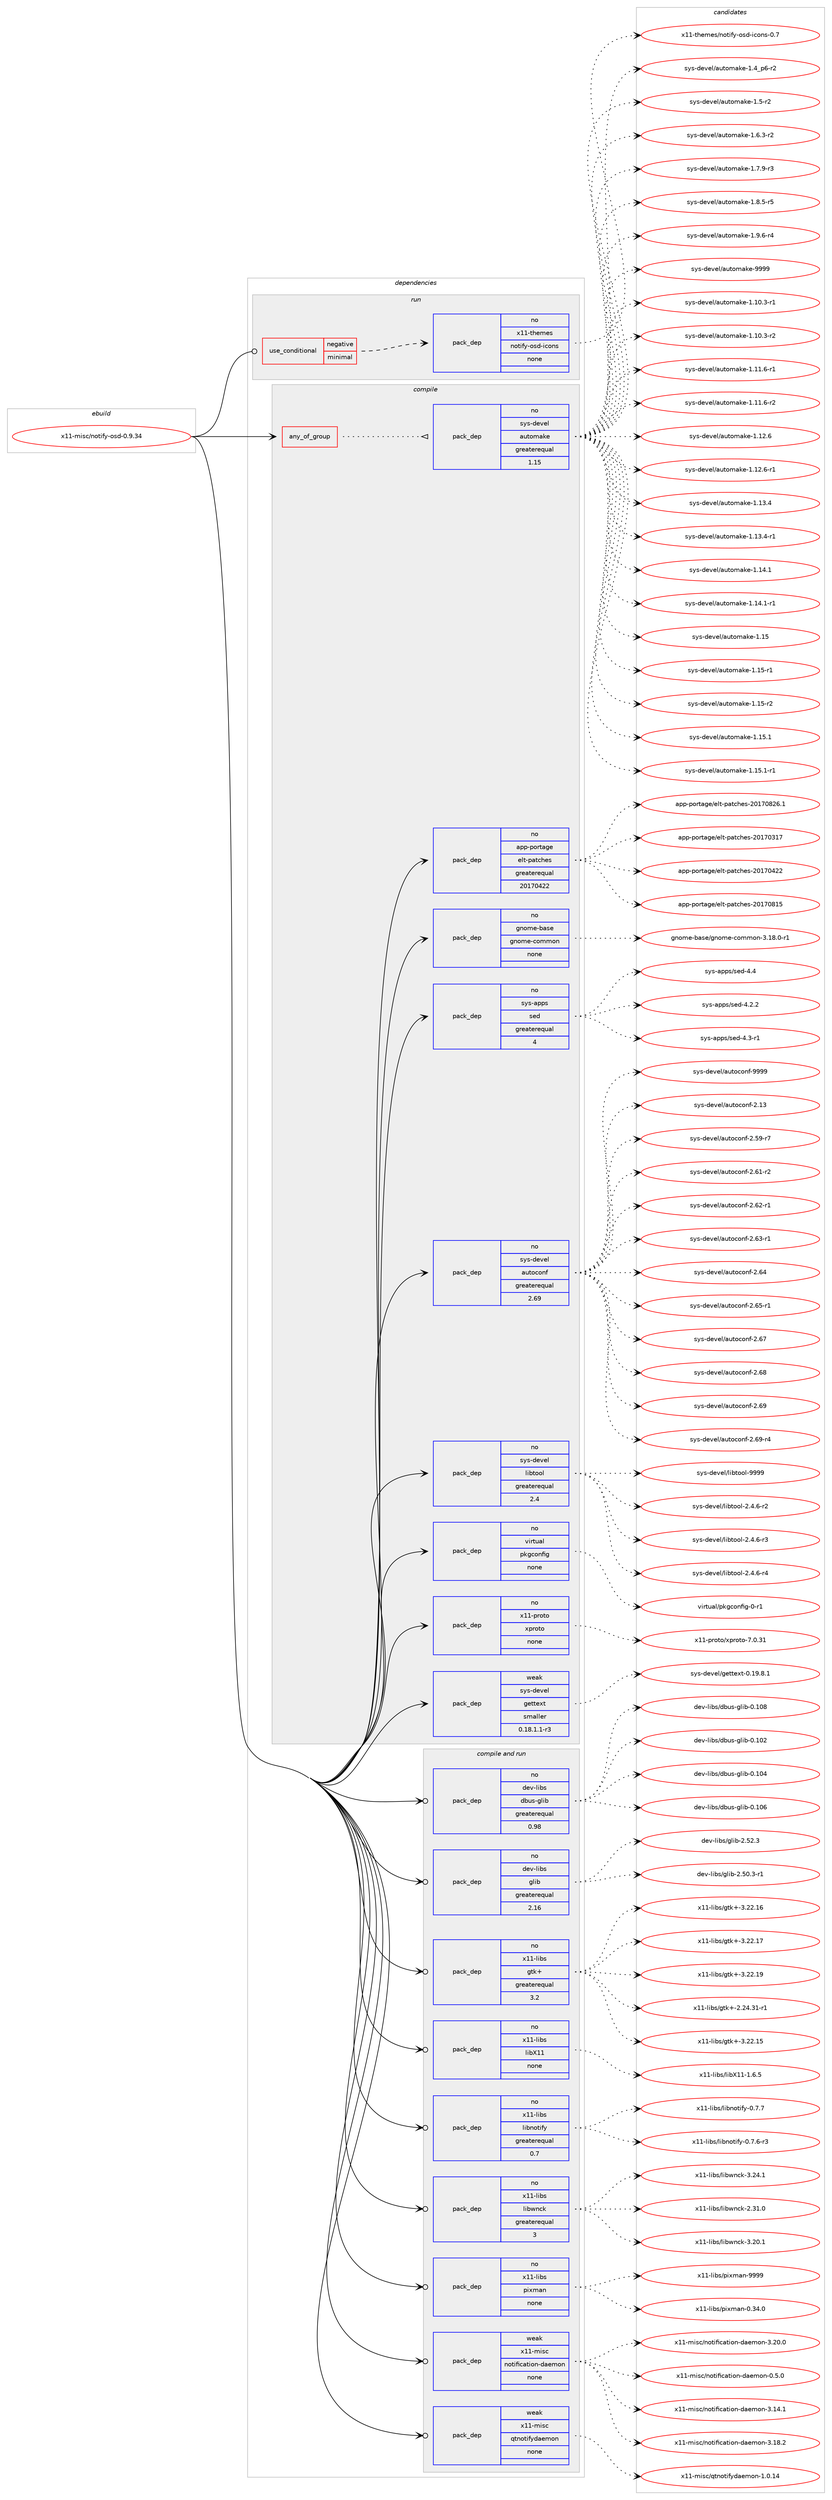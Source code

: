 digraph prolog {

# *************
# Graph options
# *************

newrank=true;
concentrate=true;
compound=true;
graph [rankdir=LR,fontname=Helvetica,fontsize=10,ranksep=1.5];#, ranksep=2.5, nodesep=0.2];
edge  [arrowhead=vee];
node  [fontname=Helvetica,fontsize=10];

# **********
# The ebuild
# **********

subgraph cluster_leftcol {
color=gray;
rank=same;
label=<<i>ebuild</i>>;
id [label="x11-misc/notify-osd-0.9.34", color=red, width=4, href="../x11-misc/notify-osd-0.9.34.svg"];
}

# ****************
# The dependencies
# ****************

subgraph cluster_midcol {
color=gray;
label=<<i>dependencies</i>>;
subgraph cluster_compile {
fillcolor="#eeeeee";
style=filled;
label=<<i>compile</i>>;
subgraph any9484 {
dependency523296 [label=<<TABLE BORDER="0" CELLBORDER="1" CELLSPACING="0" CELLPADDING="4"><TR><TD CELLPADDING="10">any_of_group</TD></TR></TABLE>>, shape=none, color=red];subgraph pack390278 {
dependency523297 [label=<<TABLE BORDER="0" CELLBORDER="1" CELLSPACING="0" CELLPADDING="4" WIDTH="220"><TR><TD ROWSPAN="6" CELLPADDING="30">pack_dep</TD></TR><TR><TD WIDTH="110">no</TD></TR><TR><TD>sys-devel</TD></TR><TR><TD>automake</TD></TR><TR><TD>greaterequal</TD></TR><TR><TD>1.15</TD></TR></TABLE>>, shape=none, color=blue];
}
dependency523296:e -> dependency523297:w [weight=20,style="dotted",arrowhead="oinv"];
}
id:e -> dependency523296:w [weight=20,style="solid",arrowhead="vee"];
subgraph pack390279 {
dependency523298 [label=<<TABLE BORDER="0" CELLBORDER="1" CELLSPACING="0" CELLPADDING="4" WIDTH="220"><TR><TD ROWSPAN="6" CELLPADDING="30">pack_dep</TD></TR><TR><TD WIDTH="110">no</TD></TR><TR><TD>app-portage</TD></TR><TR><TD>elt-patches</TD></TR><TR><TD>greaterequal</TD></TR><TR><TD>20170422</TD></TR></TABLE>>, shape=none, color=blue];
}
id:e -> dependency523298:w [weight=20,style="solid",arrowhead="vee"];
subgraph pack390280 {
dependency523299 [label=<<TABLE BORDER="0" CELLBORDER="1" CELLSPACING="0" CELLPADDING="4" WIDTH="220"><TR><TD ROWSPAN="6" CELLPADDING="30">pack_dep</TD></TR><TR><TD WIDTH="110">no</TD></TR><TR><TD>gnome-base</TD></TR><TR><TD>gnome-common</TD></TR><TR><TD>none</TD></TR><TR><TD></TD></TR></TABLE>>, shape=none, color=blue];
}
id:e -> dependency523299:w [weight=20,style="solid",arrowhead="vee"];
subgraph pack390281 {
dependency523300 [label=<<TABLE BORDER="0" CELLBORDER="1" CELLSPACING="0" CELLPADDING="4" WIDTH="220"><TR><TD ROWSPAN="6" CELLPADDING="30">pack_dep</TD></TR><TR><TD WIDTH="110">no</TD></TR><TR><TD>sys-apps</TD></TR><TR><TD>sed</TD></TR><TR><TD>greaterequal</TD></TR><TR><TD>4</TD></TR></TABLE>>, shape=none, color=blue];
}
id:e -> dependency523300:w [weight=20,style="solid",arrowhead="vee"];
subgraph pack390282 {
dependency523301 [label=<<TABLE BORDER="0" CELLBORDER="1" CELLSPACING="0" CELLPADDING="4" WIDTH="220"><TR><TD ROWSPAN="6" CELLPADDING="30">pack_dep</TD></TR><TR><TD WIDTH="110">no</TD></TR><TR><TD>sys-devel</TD></TR><TR><TD>autoconf</TD></TR><TR><TD>greaterequal</TD></TR><TR><TD>2.69</TD></TR></TABLE>>, shape=none, color=blue];
}
id:e -> dependency523301:w [weight=20,style="solid",arrowhead="vee"];
subgraph pack390283 {
dependency523302 [label=<<TABLE BORDER="0" CELLBORDER="1" CELLSPACING="0" CELLPADDING="4" WIDTH="220"><TR><TD ROWSPAN="6" CELLPADDING="30">pack_dep</TD></TR><TR><TD WIDTH="110">no</TD></TR><TR><TD>sys-devel</TD></TR><TR><TD>libtool</TD></TR><TR><TD>greaterequal</TD></TR><TR><TD>2.4</TD></TR></TABLE>>, shape=none, color=blue];
}
id:e -> dependency523302:w [weight=20,style="solid",arrowhead="vee"];
subgraph pack390284 {
dependency523303 [label=<<TABLE BORDER="0" CELLBORDER="1" CELLSPACING="0" CELLPADDING="4" WIDTH="220"><TR><TD ROWSPAN="6" CELLPADDING="30">pack_dep</TD></TR><TR><TD WIDTH="110">no</TD></TR><TR><TD>virtual</TD></TR><TR><TD>pkgconfig</TD></TR><TR><TD>none</TD></TR><TR><TD></TD></TR></TABLE>>, shape=none, color=blue];
}
id:e -> dependency523303:w [weight=20,style="solid",arrowhead="vee"];
subgraph pack390285 {
dependency523304 [label=<<TABLE BORDER="0" CELLBORDER="1" CELLSPACING="0" CELLPADDING="4" WIDTH="220"><TR><TD ROWSPAN="6" CELLPADDING="30">pack_dep</TD></TR><TR><TD WIDTH="110">no</TD></TR><TR><TD>x11-proto</TD></TR><TR><TD>xproto</TD></TR><TR><TD>none</TD></TR><TR><TD></TD></TR></TABLE>>, shape=none, color=blue];
}
id:e -> dependency523304:w [weight=20,style="solid",arrowhead="vee"];
subgraph pack390286 {
dependency523305 [label=<<TABLE BORDER="0" CELLBORDER="1" CELLSPACING="0" CELLPADDING="4" WIDTH="220"><TR><TD ROWSPAN="6" CELLPADDING="30">pack_dep</TD></TR><TR><TD WIDTH="110">weak</TD></TR><TR><TD>sys-devel</TD></TR><TR><TD>gettext</TD></TR><TR><TD>smaller</TD></TR><TR><TD>0.18.1.1-r3</TD></TR></TABLE>>, shape=none, color=blue];
}
id:e -> dependency523305:w [weight=20,style="solid",arrowhead="vee"];
}
subgraph cluster_compileandrun {
fillcolor="#eeeeee";
style=filled;
label=<<i>compile and run</i>>;
subgraph pack390287 {
dependency523306 [label=<<TABLE BORDER="0" CELLBORDER="1" CELLSPACING="0" CELLPADDING="4" WIDTH="220"><TR><TD ROWSPAN="6" CELLPADDING="30">pack_dep</TD></TR><TR><TD WIDTH="110">no</TD></TR><TR><TD>dev-libs</TD></TR><TR><TD>dbus-glib</TD></TR><TR><TD>greaterequal</TD></TR><TR><TD>0.98</TD></TR></TABLE>>, shape=none, color=blue];
}
id:e -> dependency523306:w [weight=20,style="solid",arrowhead="odotvee"];
subgraph pack390288 {
dependency523307 [label=<<TABLE BORDER="0" CELLBORDER="1" CELLSPACING="0" CELLPADDING="4" WIDTH="220"><TR><TD ROWSPAN="6" CELLPADDING="30">pack_dep</TD></TR><TR><TD WIDTH="110">no</TD></TR><TR><TD>dev-libs</TD></TR><TR><TD>glib</TD></TR><TR><TD>greaterequal</TD></TR><TR><TD>2.16</TD></TR></TABLE>>, shape=none, color=blue];
}
id:e -> dependency523307:w [weight=20,style="solid",arrowhead="odotvee"];
subgraph pack390289 {
dependency523308 [label=<<TABLE BORDER="0" CELLBORDER="1" CELLSPACING="0" CELLPADDING="4" WIDTH="220"><TR><TD ROWSPAN="6" CELLPADDING="30">pack_dep</TD></TR><TR><TD WIDTH="110">no</TD></TR><TR><TD>x11-libs</TD></TR><TR><TD>gtk+</TD></TR><TR><TD>greaterequal</TD></TR><TR><TD>3.2</TD></TR></TABLE>>, shape=none, color=blue];
}
id:e -> dependency523308:w [weight=20,style="solid",arrowhead="odotvee"];
subgraph pack390290 {
dependency523309 [label=<<TABLE BORDER="0" CELLBORDER="1" CELLSPACING="0" CELLPADDING="4" WIDTH="220"><TR><TD ROWSPAN="6" CELLPADDING="30">pack_dep</TD></TR><TR><TD WIDTH="110">no</TD></TR><TR><TD>x11-libs</TD></TR><TR><TD>libX11</TD></TR><TR><TD>none</TD></TR><TR><TD></TD></TR></TABLE>>, shape=none, color=blue];
}
id:e -> dependency523309:w [weight=20,style="solid",arrowhead="odotvee"];
subgraph pack390291 {
dependency523310 [label=<<TABLE BORDER="0" CELLBORDER="1" CELLSPACING="0" CELLPADDING="4" WIDTH="220"><TR><TD ROWSPAN="6" CELLPADDING="30">pack_dep</TD></TR><TR><TD WIDTH="110">no</TD></TR><TR><TD>x11-libs</TD></TR><TR><TD>libnotify</TD></TR><TR><TD>greaterequal</TD></TR><TR><TD>0.7</TD></TR></TABLE>>, shape=none, color=blue];
}
id:e -> dependency523310:w [weight=20,style="solid",arrowhead="odotvee"];
subgraph pack390292 {
dependency523311 [label=<<TABLE BORDER="0" CELLBORDER="1" CELLSPACING="0" CELLPADDING="4" WIDTH="220"><TR><TD ROWSPAN="6" CELLPADDING="30">pack_dep</TD></TR><TR><TD WIDTH="110">no</TD></TR><TR><TD>x11-libs</TD></TR><TR><TD>libwnck</TD></TR><TR><TD>greaterequal</TD></TR><TR><TD>3</TD></TR></TABLE>>, shape=none, color=blue];
}
id:e -> dependency523311:w [weight=20,style="solid",arrowhead="odotvee"];
subgraph pack390293 {
dependency523312 [label=<<TABLE BORDER="0" CELLBORDER="1" CELLSPACING="0" CELLPADDING="4" WIDTH="220"><TR><TD ROWSPAN="6" CELLPADDING="30">pack_dep</TD></TR><TR><TD WIDTH="110">no</TD></TR><TR><TD>x11-libs</TD></TR><TR><TD>pixman</TD></TR><TR><TD>none</TD></TR><TR><TD></TD></TR></TABLE>>, shape=none, color=blue];
}
id:e -> dependency523312:w [weight=20,style="solid",arrowhead="odotvee"];
subgraph pack390294 {
dependency523313 [label=<<TABLE BORDER="0" CELLBORDER="1" CELLSPACING="0" CELLPADDING="4" WIDTH="220"><TR><TD ROWSPAN="6" CELLPADDING="30">pack_dep</TD></TR><TR><TD WIDTH="110">weak</TD></TR><TR><TD>x11-misc</TD></TR><TR><TD>notification-daemon</TD></TR><TR><TD>none</TD></TR><TR><TD></TD></TR></TABLE>>, shape=none, color=blue];
}
id:e -> dependency523313:w [weight=20,style="solid",arrowhead="odotvee"];
subgraph pack390295 {
dependency523314 [label=<<TABLE BORDER="0" CELLBORDER="1" CELLSPACING="0" CELLPADDING="4" WIDTH="220"><TR><TD ROWSPAN="6" CELLPADDING="30">pack_dep</TD></TR><TR><TD WIDTH="110">weak</TD></TR><TR><TD>x11-misc</TD></TR><TR><TD>qtnotifydaemon</TD></TR><TR><TD>none</TD></TR><TR><TD></TD></TR></TABLE>>, shape=none, color=blue];
}
id:e -> dependency523314:w [weight=20,style="solid",arrowhead="odotvee"];
}
subgraph cluster_run {
fillcolor="#eeeeee";
style=filled;
label=<<i>run</i>>;
subgraph cond123191 {
dependency523315 [label=<<TABLE BORDER="0" CELLBORDER="1" CELLSPACING="0" CELLPADDING="4"><TR><TD ROWSPAN="3" CELLPADDING="10">use_conditional</TD></TR><TR><TD>negative</TD></TR><TR><TD>minimal</TD></TR></TABLE>>, shape=none, color=red];
subgraph pack390296 {
dependency523316 [label=<<TABLE BORDER="0" CELLBORDER="1" CELLSPACING="0" CELLPADDING="4" WIDTH="220"><TR><TD ROWSPAN="6" CELLPADDING="30">pack_dep</TD></TR><TR><TD WIDTH="110">no</TD></TR><TR><TD>x11-themes</TD></TR><TR><TD>notify-osd-icons</TD></TR><TR><TD>none</TD></TR><TR><TD></TD></TR></TABLE>>, shape=none, color=blue];
}
dependency523315:e -> dependency523316:w [weight=20,style="dashed",arrowhead="vee"];
}
id:e -> dependency523315:w [weight=20,style="solid",arrowhead="odot"];
}
}

# **************
# The candidates
# **************

subgraph cluster_choices {
rank=same;
color=gray;
label=<<i>candidates</i>>;

subgraph choice390278 {
color=black;
nodesep=1;
choice11512111545100101118101108479711711611110997107101454946494846514511449 [label="sys-devel/automake-1.10.3-r1", color=red, width=4,href="../sys-devel/automake-1.10.3-r1.svg"];
choice11512111545100101118101108479711711611110997107101454946494846514511450 [label="sys-devel/automake-1.10.3-r2", color=red, width=4,href="../sys-devel/automake-1.10.3-r2.svg"];
choice11512111545100101118101108479711711611110997107101454946494946544511449 [label="sys-devel/automake-1.11.6-r1", color=red, width=4,href="../sys-devel/automake-1.11.6-r1.svg"];
choice11512111545100101118101108479711711611110997107101454946494946544511450 [label="sys-devel/automake-1.11.6-r2", color=red, width=4,href="../sys-devel/automake-1.11.6-r2.svg"];
choice1151211154510010111810110847971171161111099710710145494649504654 [label="sys-devel/automake-1.12.6", color=red, width=4,href="../sys-devel/automake-1.12.6.svg"];
choice11512111545100101118101108479711711611110997107101454946495046544511449 [label="sys-devel/automake-1.12.6-r1", color=red, width=4,href="../sys-devel/automake-1.12.6-r1.svg"];
choice1151211154510010111810110847971171161111099710710145494649514652 [label="sys-devel/automake-1.13.4", color=red, width=4,href="../sys-devel/automake-1.13.4.svg"];
choice11512111545100101118101108479711711611110997107101454946495146524511449 [label="sys-devel/automake-1.13.4-r1", color=red, width=4,href="../sys-devel/automake-1.13.4-r1.svg"];
choice1151211154510010111810110847971171161111099710710145494649524649 [label="sys-devel/automake-1.14.1", color=red, width=4,href="../sys-devel/automake-1.14.1.svg"];
choice11512111545100101118101108479711711611110997107101454946495246494511449 [label="sys-devel/automake-1.14.1-r1", color=red, width=4,href="../sys-devel/automake-1.14.1-r1.svg"];
choice115121115451001011181011084797117116111109971071014549464953 [label="sys-devel/automake-1.15", color=red, width=4,href="../sys-devel/automake-1.15.svg"];
choice1151211154510010111810110847971171161111099710710145494649534511449 [label="sys-devel/automake-1.15-r1", color=red, width=4,href="../sys-devel/automake-1.15-r1.svg"];
choice1151211154510010111810110847971171161111099710710145494649534511450 [label="sys-devel/automake-1.15-r2", color=red, width=4,href="../sys-devel/automake-1.15-r2.svg"];
choice1151211154510010111810110847971171161111099710710145494649534649 [label="sys-devel/automake-1.15.1", color=red, width=4,href="../sys-devel/automake-1.15.1.svg"];
choice11512111545100101118101108479711711611110997107101454946495346494511449 [label="sys-devel/automake-1.15.1-r1", color=red, width=4,href="../sys-devel/automake-1.15.1-r1.svg"];
choice115121115451001011181011084797117116111109971071014549465295112544511450 [label="sys-devel/automake-1.4_p6-r2", color=red, width=4,href="../sys-devel/automake-1.4_p6-r2.svg"];
choice11512111545100101118101108479711711611110997107101454946534511450 [label="sys-devel/automake-1.5-r2", color=red, width=4,href="../sys-devel/automake-1.5-r2.svg"];
choice115121115451001011181011084797117116111109971071014549465446514511450 [label="sys-devel/automake-1.6.3-r2", color=red, width=4,href="../sys-devel/automake-1.6.3-r2.svg"];
choice115121115451001011181011084797117116111109971071014549465546574511451 [label="sys-devel/automake-1.7.9-r3", color=red, width=4,href="../sys-devel/automake-1.7.9-r3.svg"];
choice115121115451001011181011084797117116111109971071014549465646534511453 [label="sys-devel/automake-1.8.5-r5", color=red, width=4,href="../sys-devel/automake-1.8.5-r5.svg"];
choice115121115451001011181011084797117116111109971071014549465746544511452 [label="sys-devel/automake-1.9.6-r4", color=red, width=4,href="../sys-devel/automake-1.9.6-r4.svg"];
choice115121115451001011181011084797117116111109971071014557575757 [label="sys-devel/automake-9999", color=red, width=4,href="../sys-devel/automake-9999.svg"];
dependency523297:e -> choice11512111545100101118101108479711711611110997107101454946494846514511449:w [style=dotted,weight="100"];
dependency523297:e -> choice11512111545100101118101108479711711611110997107101454946494846514511450:w [style=dotted,weight="100"];
dependency523297:e -> choice11512111545100101118101108479711711611110997107101454946494946544511449:w [style=dotted,weight="100"];
dependency523297:e -> choice11512111545100101118101108479711711611110997107101454946494946544511450:w [style=dotted,weight="100"];
dependency523297:e -> choice1151211154510010111810110847971171161111099710710145494649504654:w [style=dotted,weight="100"];
dependency523297:e -> choice11512111545100101118101108479711711611110997107101454946495046544511449:w [style=dotted,weight="100"];
dependency523297:e -> choice1151211154510010111810110847971171161111099710710145494649514652:w [style=dotted,weight="100"];
dependency523297:e -> choice11512111545100101118101108479711711611110997107101454946495146524511449:w [style=dotted,weight="100"];
dependency523297:e -> choice1151211154510010111810110847971171161111099710710145494649524649:w [style=dotted,weight="100"];
dependency523297:e -> choice11512111545100101118101108479711711611110997107101454946495246494511449:w [style=dotted,weight="100"];
dependency523297:e -> choice115121115451001011181011084797117116111109971071014549464953:w [style=dotted,weight="100"];
dependency523297:e -> choice1151211154510010111810110847971171161111099710710145494649534511449:w [style=dotted,weight="100"];
dependency523297:e -> choice1151211154510010111810110847971171161111099710710145494649534511450:w [style=dotted,weight="100"];
dependency523297:e -> choice1151211154510010111810110847971171161111099710710145494649534649:w [style=dotted,weight="100"];
dependency523297:e -> choice11512111545100101118101108479711711611110997107101454946495346494511449:w [style=dotted,weight="100"];
dependency523297:e -> choice115121115451001011181011084797117116111109971071014549465295112544511450:w [style=dotted,weight="100"];
dependency523297:e -> choice11512111545100101118101108479711711611110997107101454946534511450:w [style=dotted,weight="100"];
dependency523297:e -> choice115121115451001011181011084797117116111109971071014549465446514511450:w [style=dotted,weight="100"];
dependency523297:e -> choice115121115451001011181011084797117116111109971071014549465546574511451:w [style=dotted,weight="100"];
dependency523297:e -> choice115121115451001011181011084797117116111109971071014549465646534511453:w [style=dotted,weight="100"];
dependency523297:e -> choice115121115451001011181011084797117116111109971071014549465746544511452:w [style=dotted,weight="100"];
dependency523297:e -> choice115121115451001011181011084797117116111109971071014557575757:w [style=dotted,weight="100"];
}
subgraph choice390279 {
color=black;
nodesep=1;
choice97112112451121111141169710310147101108116451129711699104101115455048495548514955 [label="app-portage/elt-patches-20170317", color=red, width=4,href="../app-portage/elt-patches-20170317.svg"];
choice97112112451121111141169710310147101108116451129711699104101115455048495548525050 [label="app-portage/elt-patches-20170422", color=red, width=4,href="../app-portage/elt-patches-20170422.svg"];
choice97112112451121111141169710310147101108116451129711699104101115455048495548564953 [label="app-portage/elt-patches-20170815", color=red, width=4,href="../app-portage/elt-patches-20170815.svg"];
choice971121124511211111411697103101471011081164511297116991041011154550484955485650544649 [label="app-portage/elt-patches-20170826.1", color=red, width=4,href="../app-portage/elt-patches-20170826.1.svg"];
dependency523298:e -> choice97112112451121111141169710310147101108116451129711699104101115455048495548514955:w [style=dotted,weight="100"];
dependency523298:e -> choice97112112451121111141169710310147101108116451129711699104101115455048495548525050:w [style=dotted,weight="100"];
dependency523298:e -> choice97112112451121111141169710310147101108116451129711699104101115455048495548564953:w [style=dotted,weight="100"];
dependency523298:e -> choice971121124511211111411697103101471011081164511297116991041011154550484955485650544649:w [style=dotted,weight="100"];
}
subgraph choice390280 {
color=black;
nodesep=1;
choice103110111109101459897115101471031101111091014599111109109111110455146495646484511449 [label="gnome-base/gnome-common-3.18.0-r1", color=red, width=4,href="../gnome-base/gnome-common-3.18.0-r1.svg"];
dependency523299:e -> choice103110111109101459897115101471031101111091014599111109109111110455146495646484511449:w [style=dotted,weight="100"];
}
subgraph choice390281 {
color=black;
nodesep=1;
choice115121115459711211211547115101100455246504650 [label="sys-apps/sed-4.2.2", color=red, width=4,href="../sys-apps/sed-4.2.2.svg"];
choice115121115459711211211547115101100455246514511449 [label="sys-apps/sed-4.3-r1", color=red, width=4,href="../sys-apps/sed-4.3-r1.svg"];
choice11512111545971121121154711510110045524652 [label="sys-apps/sed-4.4", color=red, width=4,href="../sys-apps/sed-4.4.svg"];
dependency523300:e -> choice115121115459711211211547115101100455246504650:w [style=dotted,weight="100"];
dependency523300:e -> choice115121115459711211211547115101100455246514511449:w [style=dotted,weight="100"];
dependency523300:e -> choice11512111545971121121154711510110045524652:w [style=dotted,weight="100"];
}
subgraph choice390282 {
color=black;
nodesep=1;
choice115121115451001011181011084797117116111991111101024550464951 [label="sys-devel/autoconf-2.13", color=red, width=4,href="../sys-devel/autoconf-2.13.svg"];
choice1151211154510010111810110847971171161119911111010245504653574511455 [label="sys-devel/autoconf-2.59-r7", color=red, width=4,href="../sys-devel/autoconf-2.59-r7.svg"];
choice1151211154510010111810110847971171161119911111010245504654494511450 [label="sys-devel/autoconf-2.61-r2", color=red, width=4,href="../sys-devel/autoconf-2.61-r2.svg"];
choice1151211154510010111810110847971171161119911111010245504654504511449 [label="sys-devel/autoconf-2.62-r1", color=red, width=4,href="../sys-devel/autoconf-2.62-r1.svg"];
choice1151211154510010111810110847971171161119911111010245504654514511449 [label="sys-devel/autoconf-2.63-r1", color=red, width=4,href="../sys-devel/autoconf-2.63-r1.svg"];
choice115121115451001011181011084797117116111991111101024550465452 [label="sys-devel/autoconf-2.64", color=red, width=4,href="../sys-devel/autoconf-2.64.svg"];
choice1151211154510010111810110847971171161119911111010245504654534511449 [label="sys-devel/autoconf-2.65-r1", color=red, width=4,href="../sys-devel/autoconf-2.65-r1.svg"];
choice115121115451001011181011084797117116111991111101024550465455 [label="sys-devel/autoconf-2.67", color=red, width=4,href="../sys-devel/autoconf-2.67.svg"];
choice115121115451001011181011084797117116111991111101024550465456 [label="sys-devel/autoconf-2.68", color=red, width=4,href="../sys-devel/autoconf-2.68.svg"];
choice115121115451001011181011084797117116111991111101024550465457 [label="sys-devel/autoconf-2.69", color=red, width=4,href="../sys-devel/autoconf-2.69.svg"];
choice1151211154510010111810110847971171161119911111010245504654574511452 [label="sys-devel/autoconf-2.69-r4", color=red, width=4,href="../sys-devel/autoconf-2.69-r4.svg"];
choice115121115451001011181011084797117116111991111101024557575757 [label="sys-devel/autoconf-9999", color=red, width=4,href="../sys-devel/autoconf-9999.svg"];
dependency523301:e -> choice115121115451001011181011084797117116111991111101024550464951:w [style=dotted,weight="100"];
dependency523301:e -> choice1151211154510010111810110847971171161119911111010245504653574511455:w [style=dotted,weight="100"];
dependency523301:e -> choice1151211154510010111810110847971171161119911111010245504654494511450:w [style=dotted,weight="100"];
dependency523301:e -> choice1151211154510010111810110847971171161119911111010245504654504511449:w [style=dotted,weight="100"];
dependency523301:e -> choice1151211154510010111810110847971171161119911111010245504654514511449:w [style=dotted,weight="100"];
dependency523301:e -> choice115121115451001011181011084797117116111991111101024550465452:w [style=dotted,weight="100"];
dependency523301:e -> choice1151211154510010111810110847971171161119911111010245504654534511449:w [style=dotted,weight="100"];
dependency523301:e -> choice115121115451001011181011084797117116111991111101024550465455:w [style=dotted,weight="100"];
dependency523301:e -> choice115121115451001011181011084797117116111991111101024550465456:w [style=dotted,weight="100"];
dependency523301:e -> choice115121115451001011181011084797117116111991111101024550465457:w [style=dotted,weight="100"];
dependency523301:e -> choice1151211154510010111810110847971171161119911111010245504654574511452:w [style=dotted,weight="100"];
dependency523301:e -> choice115121115451001011181011084797117116111991111101024557575757:w [style=dotted,weight="100"];
}
subgraph choice390283 {
color=black;
nodesep=1;
choice1151211154510010111810110847108105981161111111084550465246544511450 [label="sys-devel/libtool-2.4.6-r2", color=red, width=4,href="../sys-devel/libtool-2.4.6-r2.svg"];
choice1151211154510010111810110847108105981161111111084550465246544511451 [label="sys-devel/libtool-2.4.6-r3", color=red, width=4,href="../sys-devel/libtool-2.4.6-r3.svg"];
choice1151211154510010111810110847108105981161111111084550465246544511452 [label="sys-devel/libtool-2.4.6-r4", color=red, width=4,href="../sys-devel/libtool-2.4.6-r4.svg"];
choice1151211154510010111810110847108105981161111111084557575757 [label="sys-devel/libtool-9999", color=red, width=4,href="../sys-devel/libtool-9999.svg"];
dependency523302:e -> choice1151211154510010111810110847108105981161111111084550465246544511450:w [style=dotted,weight="100"];
dependency523302:e -> choice1151211154510010111810110847108105981161111111084550465246544511451:w [style=dotted,weight="100"];
dependency523302:e -> choice1151211154510010111810110847108105981161111111084550465246544511452:w [style=dotted,weight="100"];
dependency523302:e -> choice1151211154510010111810110847108105981161111111084557575757:w [style=dotted,weight="100"];
}
subgraph choice390284 {
color=black;
nodesep=1;
choice11810511411611797108471121071039911111010210510345484511449 [label="virtual/pkgconfig-0-r1", color=red, width=4,href="../virtual/pkgconfig-0-r1.svg"];
dependency523303:e -> choice11810511411611797108471121071039911111010210510345484511449:w [style=dotted,weight="100"];
}
subgraph choice390285 {
color=black;
nodesep=1;
choice1204949451121141111161114712011211411111611145554648465149 [label="x11-proto/xproto-7.0.31", color=red, width=4,href="../x11-proto/xproto-7.0.31.svg"];
dependency523304:e -> choice1204949451121141111161114712011211411111611145554648465149:w [style=dotted,weight="100"];
}
subgraph choice390286 {
color=black;
nodesep=1;
choice1151211154510010111810110847103101116116101120116454846495746564649 [label="sys-devel/gettext-0.19.8.1", color=red, width=4,href="../sys-devel/gettext-0.19.8.1.svg"];
dependency523305:e -> choice1151211154510010111810110847103101116116101120116454846495746564649:w [style=dotted,weight="100"];
}
subgraph choice390287 {
color=black;
nodesep=1;
choice100101118451081059811547100981171154510310810598454846494850 [label="dev-libs/dbus-glib-0.102", color=red, width=4,href="../dev-libs/dbus-glib-0.102.svg"];
choice100101118451081059811547100981171154510310810598454846494852 [label="dev-libs/dbus-glib-0.104", color=red, width=4,href="../dev-libs/dbus-glib-0.104.svg"];
choice100101118451081059811547100981171154510310810598454846494854 [label="dev-libs/dbus-glib-0.106", color=red, width=4,href="../dev-libs/dbus-glib-0.106.svg"];
choice100101118451081059811547100981171154510310810598454846494856 [label="dev-libs/dbus-glib-0.108", color=red, width=4,href="../dev-libs/dbus-glib-0.108.svg"];
dependency523306:e -> choice100101118451081059811547100981171154510310810598454846494850:w [style=dotted,weight="100"];
dependency523306:e -> choice100101118451081059811547100981171154510310810598454846494852:w [style=dotted,weight="100"];
dependency523306:e -> choice100101118451081059811547100981171154510310810598454846494854:w [style=dotted,weight="100"];
dependency523306:e -> choice100101118451081059811547100981171154510310810598454846494856:w [style=dotted,weight="100"];
}
subgraph choice390288 {
color=black;
nodesep=1;
choice10010111845108105981154710310810598455046534846514511449 [label="dev-libs/glib-2.50.3-r1", color=red, width=4,href="../dev-libs/glib-2.50.3-r1.svg"];
choice1001011184510810598115471031081059845504653504651 [label="dev-libs/glib-2.52.3", color=red, width=4,href="../dev-libs/glib-2.52.3.svg"];
dependency523307:e -> choice10010111845108105981154710310810598455046534846514511449:w [style=dotted,weight="100"];
dependency523307:e -> choice1001011184510810598115471031081059845504653504651:w [style=dotted,weight="100"];
}
subgraph choice390289 {
color=black;
nodesep=1;
choice12049494510810598115471031161074345504650524651494511449 [label="x11-libs/gtk+-2.24.31-r1", color=red, width=4,href="../x11-libs/gtk+-2.24.31-r1.svg"];
choice1204949451081059811547103116107434551465050464953 [label="x11-libs/gtk+-3.22.15", color=red, width=4,href="../x11-libs/gtk+-3.22.15.svg"];
choice1204949451081059811547103116107434551465050464954 [label="x11-libs/gtk+-3.22.16", color=red, width=4,href="../x11-libs/gtk+-3.22.16.svg"];
choice1204949451081059811547103116107434551465050464955 [label="x11-libs/gtk+-3.22.17", color=red, width=4,href="../x11-libs/gtk+-3.22.17.svg"];
choice1204949451081059811547103116107434551465050464957 [label="x11-libs/gtk+-3.22.19", color=red, width=4,href="../x11-libs/gtk+-3.22.19.svg"];
dependency523308:e -> choice12049494510810598115471031161074345504650524651494511449:w [style=dotted,weight="100"];
dependency523308:e -> choice1204949451081059811547103116107434551465050464953:w [style=dotted,weight="100"];
dependency523308:e -> choice1204949451081059811547103116107434551465050464954:w [style=dotted,weight="100"];
dependency523308:e -> choice1204949451081059811547103116107434551465050464955:w [style=dotted,weight="100"];
dependency523308:e -> choice1204949451081059811547103116107434551465050464957:w [style=dotted,weight="100"];
}
subgraph choice390290 {
color=black;
nodesep=1;
choice120494945108105981154710810598884949454946544653 [label="x11-libs/libX11-1.6.5", color=red, width=4,href="../x11-libs/libX11-1.6.5.svg"];
dependency523309:e -> choice120494945108105981154710810598884949454946544653:w [style=dotted,weight="100"];
}
subgraph choice390291 {
color=black;
nodesep=1;
choice1204949451081059811547108105981101111161051021214548465546544511451 [label="x11-libs/libnotify-0.7.6-r3", color=red, width=4,href="../x11-libs/libnotify-0.7.6-r3.svg"];
choice120494945108105981154710810598110111116105102121454846554655 [label="x11-libs/libnotify-0.7.7", color=red, width=4,href="../x11-libs/libnotify-0.7.7.svg"];
dependency523310:e -> choice1204949451081059811547108105981101111161051021214548465546544511451:w [style=dotted,weight="100"];
dependency523310:e -> choice120494945108105981154710810598110111116105102121454846554655:w [style=dotted,weight="100"];
}
subgraph choice390292 {
color=black;
nodesep=1;
choice1204949451081059811547108105981191109910745504651494648 [label="x11-libs/libwnck-2.31.0", color=red, width=4,href="../x11-libs/libwnck-2.31.0.svg"];
choice1204949451081059811547108105981191109910745514650484649 [label="x11-libs/libwnck-3.20.1", color=red, width=4,href="../x11-libs/libwnck-3.20.1.svg"];
choice1204949451081059811547108105981191109910745514650524649 [label="x11-libs/libwnck-3.24.1", color=red, width=4,href="../x11-libs/libwnck-3.24.1.svg"];
dependency523311:e -> choice1204949451081059811547108105981191109910745504651494648:w [style=dotted,weight="100"];
dependency523311:e -> choice1204949451081059811547108105981191109910745514650484649:w [style=dotted,weight="100"];
dependency523311:e -> choice1204949451081059811547108105981191109910745514650524649:w [style=dotted,weight="100"];
}
subgraph choice390293 {
color=black;
nodesep=1;
choice12049494510810598115471121051201099711045484651524648 [label="x11-libs/pixman-0.34.0", color=red, width=4,href="../x11-libs/pixman-0.34.0.svg"];
choice1204949451081059811547112105120109971104557575757 [label="x11-libs/pixman-9999", color=red, width=4,href="../x11-libs/pixman-9999.svg"];
dependency523312:e -> choice12049494510810598115471121051201099711045484651524648:w [style=dotted,weight="100"];
dependency523312:e -> choice1204949451081059811547112105120109971104557575757:w [style=dotted,weight="100"];
}
subgraph choice390294 {
color=black;
nodesep=1;
choice120494945109105115994711011111610510210599971161051111104510097101109111110454846534648 [label="x11-misc/notification-daemon-0.5.0", color=red, width=4,href="../x11-misc/notification-daemon-0.5.0.svg"];
choice12049494510910511599471101111161051021059997116105111110451009710110911111045514649524649 [label="x11-misc/notification-daemon-3.14.1", color=red, width=4,href="../x11-misc/notification-daemon-3.14.1.svg"];
choice12049494510910511599471101111161051021059997116105111110451009710110911111045514649564650 [label="x11-misc/notification-daemon-3.18.2", color=red, width=4,href="../x11-misc/notification-daemon-3.18.2.svg"];
choice12049494510910511599471101111161051021059997116105111110451009710110911111045514650484648 [label="x11-misc/notification-daemon-3.20.0", color=red, width=4,href="../x11-misc/notification-daemon-3.20.0.svg"];
dependency523313:e -> choice120494945109105115994711011111610510210599971161051111104510097101109111110454846534648:w [style=dotted,weight="100"];
dependency523313:e -> choice12049494510910511599471101111161051021059997116105111110451009710110911111045514649524649:w [style=dotted,weight="100"];
dependency523313:e -> choice12049494510910511599471101111161051021059997116105111110451009710110911111045514649564650:w [style=dotted,weight="100"];
dependency523313:e -> choice12049494510910511599471101111161051021059997116105111110451009710110911111045514650484648:w [style=dotted,weight="100"];
}
subgraph choice390295 {
color=black;
nodesep=1;
choice12049494510910511599471131161101111161051021211009710110911111045494648464952 [label="x11-misc/qtnotifydaemon-1.0.14", color=red, width=4,href="../x11-misc/qtnotifydaemon-1.0.14.svg"];
dependency523314:e -> choice12049494510910511599471131161101111161051021211009710110911111045494648464952:w [style=dotted,weight="100"];
}
subgraph choice390296 {
color=black;
nodesep=1;
choice1204949451161041011091011154711011111610510212145111115100451059911111011545484655 [label="x11-themes/notify-osd-icons-0.7", color=red, width=4,href="../x11-themes/notify-osd-icons-0.7.svg"];
dependency523316:e -> choice1204949451161041011091011154711011111610510212145111115100451059911111011545484655:w [style=dotted,weight="100"];
}
}

}
